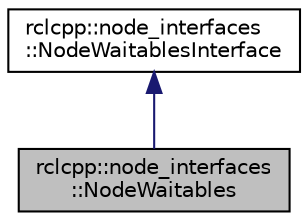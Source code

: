 digraph "rclcpp::node_interfaces::NodeWaitables"
{
  edge [fontname="Helvetica",fontsize="10",labelfontname="Helvetica",labelfontsize="10"];
  node [fontname="Helvetica",fontsize="10",shape=record];
  Node2 [label="rclcpp::node_interfaces\l::NodeWaitables",height=0.2,width=0.4,color="black", fillcolor="grey75", style="filled", fontcolor="black"];
  Node3 -> Node2 [dir="back",color="midnightblue",fontsize="10",style="solid",fontname="Helvetica"];
  Node3 [label="rclcpp::node_interfaces\l::NodeWaitablesInterface",height=0.2,width=0.4,color="black", fillcolor="white", style="filled",URL="$classrclcpp_1_1node__interfaces_1_1NodeWaitablesInterface.html",tooltip="Pure virtual interface class for the NodeWaitables part of the Node API. "];
}
